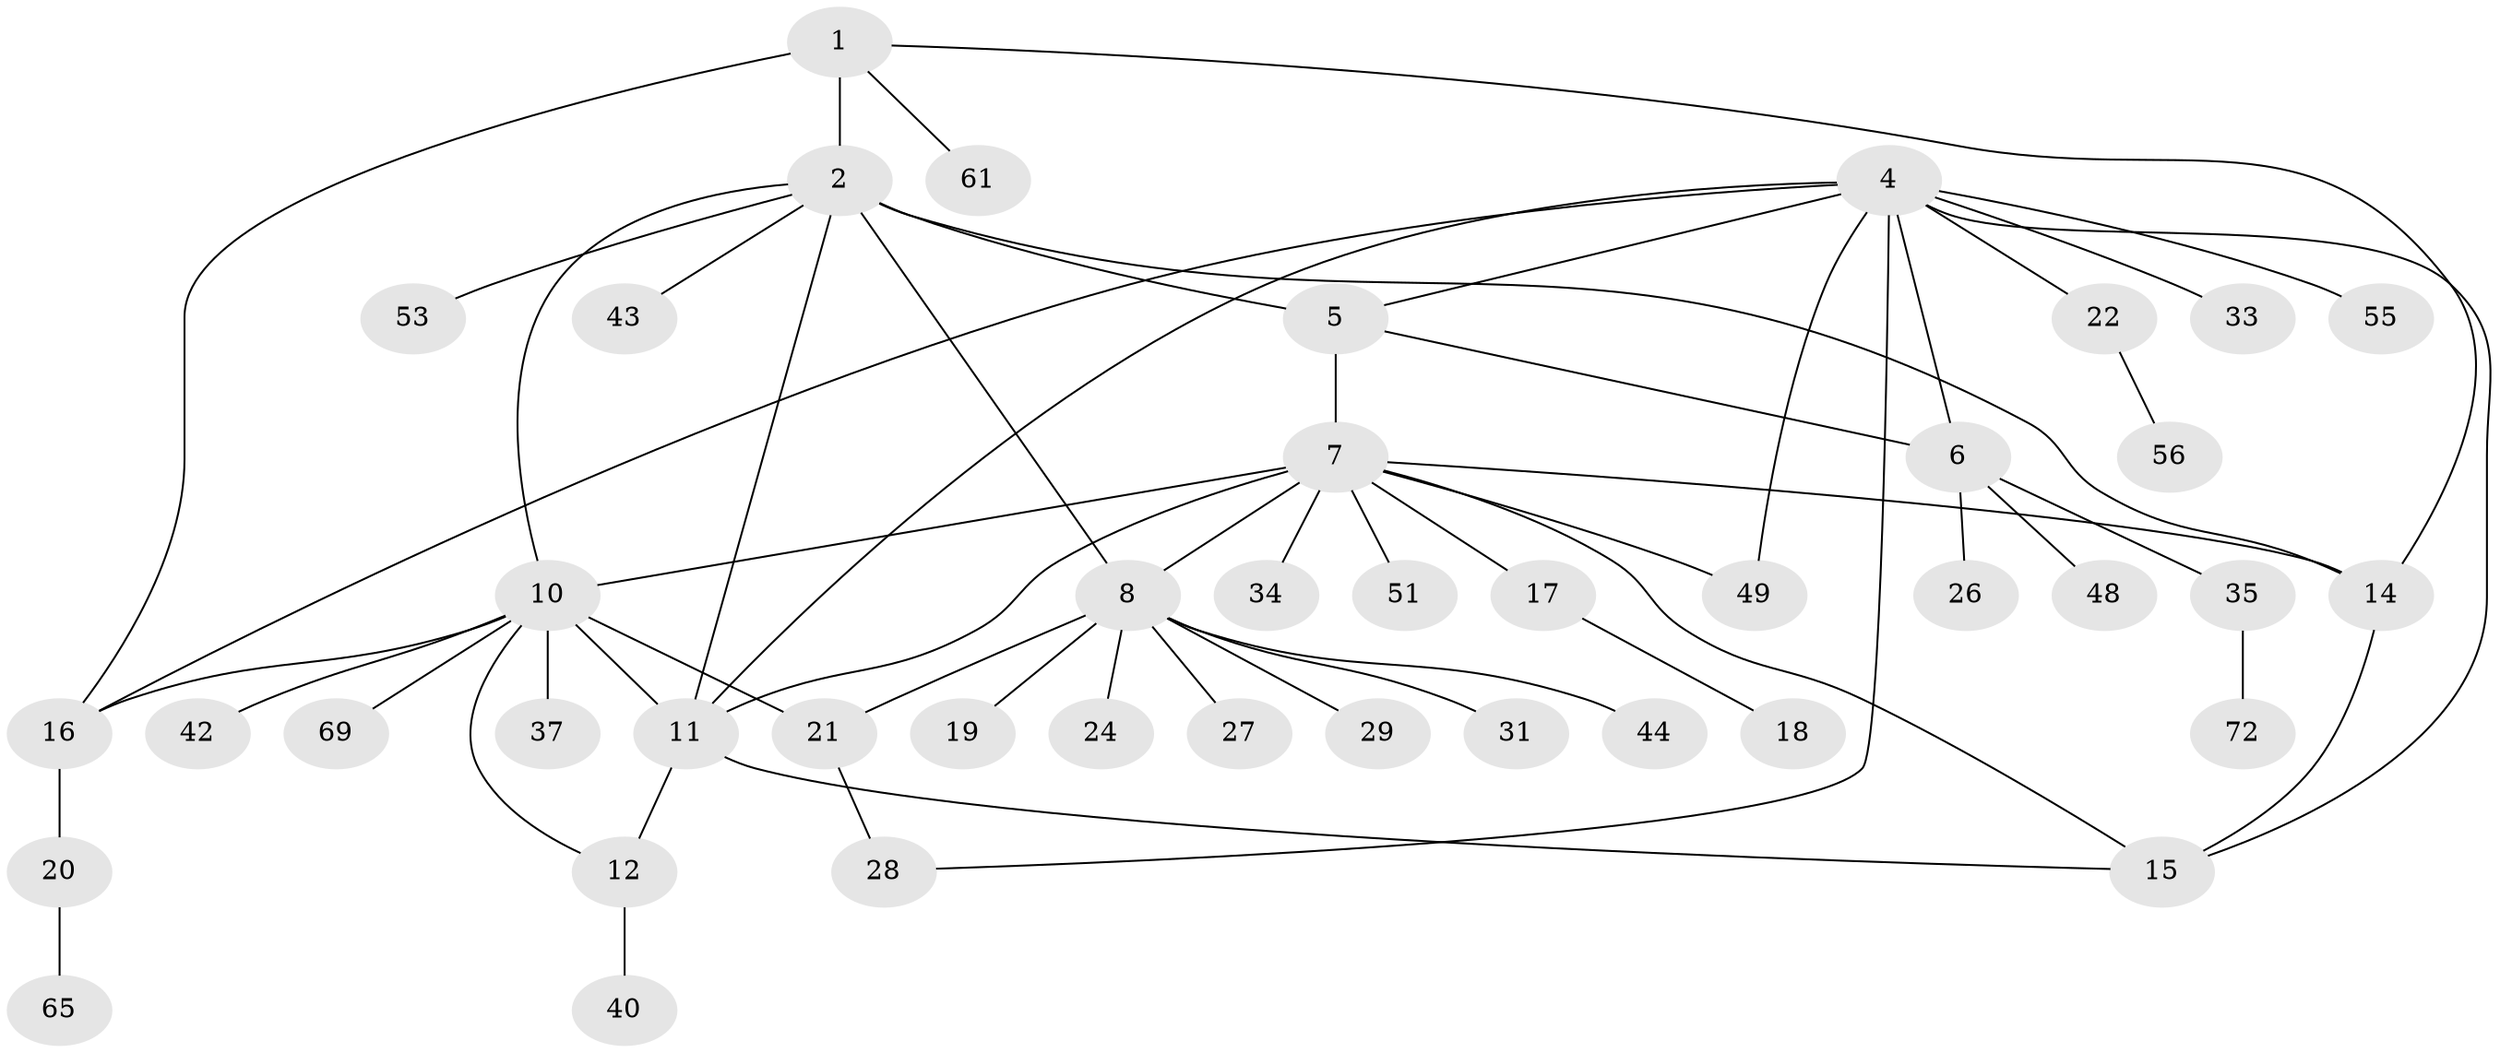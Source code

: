 // original degree distribution, {6: 0.0273972602739726, 7: 0.0136986301369863, 5: 0.0684931506849315, 10: 0.0273972602739726, 8: 0.0410958904109589, 4: 0.0547945205479452, 3: 0.0821917808219178, 1: 0.4931506849315068, 2: 0.1917808219178082}
// Generated by graph-tools (version 1.1) at 2025/19/03/04/25 18:19:49]
// undirected, 43 vertices, 59 edges
graph export_dot {
graph [start="1"]
  node [color=gray90,style=filled];
  1 [super="+23"];
  2 [super="+25+3+32+73"];
  4;
  5 [super="+41"];
  6;
  7 [super="+13+30+50"];
  8 [super="+9"];
  10 [super="+46"];
  11;
  12;
  14;
  15;
  16 [super="+36+64+62"];
  17 [super="+67"];
  18;
  19;
  20;
  21;
  22;
  24;
  26;
  27;
  28;
  29;
  31;
  33;
  34;
  35;
  37;
  40;
  42;
  43 [super="+66"];
  44;
  48;
  49 [super="+52+59+60"];
  51 [super="+54"];
  53;
  55;
  56;
  61;
  65;
  69;
  72;
  1 -- 2 [weight=2];
  1 -- 14;
  1 -- 16;
  1 -- 61;
  2 -- 5 [weight=2];
  2 -- 43;
  2 -- 53;
  2 -- 10;
  2 -- 8;
  2 -- 11;
  2 -- 14;
  4 -- 5;
  4 -- 6;
  4 -- 11;
  4 -- 15;
  4 -- 22;
  4 -- 28;
  4 -- 33;
  4 -- 55;
  4 -- 16;
  4 -- 49;
  5 -- 6;
  5 -- 7;
  6 -- 26;
  6 -- 35;
  6 -- 48;
  7 -- 8 [weight=2];
  7 -- 10;
  7 -- 17;
  7 -- 49;
  7 -- 51;
  7 -- 11;
  7 -- 14;
  7 -- 15;
  7 -- 34;
  8 -- 19;
  8 -- 21;
  8 -- 24;
  8 -- 27;
  8 -- 31;
  8 -- 44;
  8 -- 29;
  10 -- 11;
  10 -- 12;
  10 -- 21;
  10 -- 37;
  10 -- 42;
  10 -- 69;
  10 -- 16 [weight=2];
  11 -- 12;
  11 -- 15;
  12 -- 40;
  14 -- 15;
  16 -- 20;
  17 -- 18;
  20 -- 65;
  21 -- 28;
  22 -- 56;
  35 -- 72;
}
